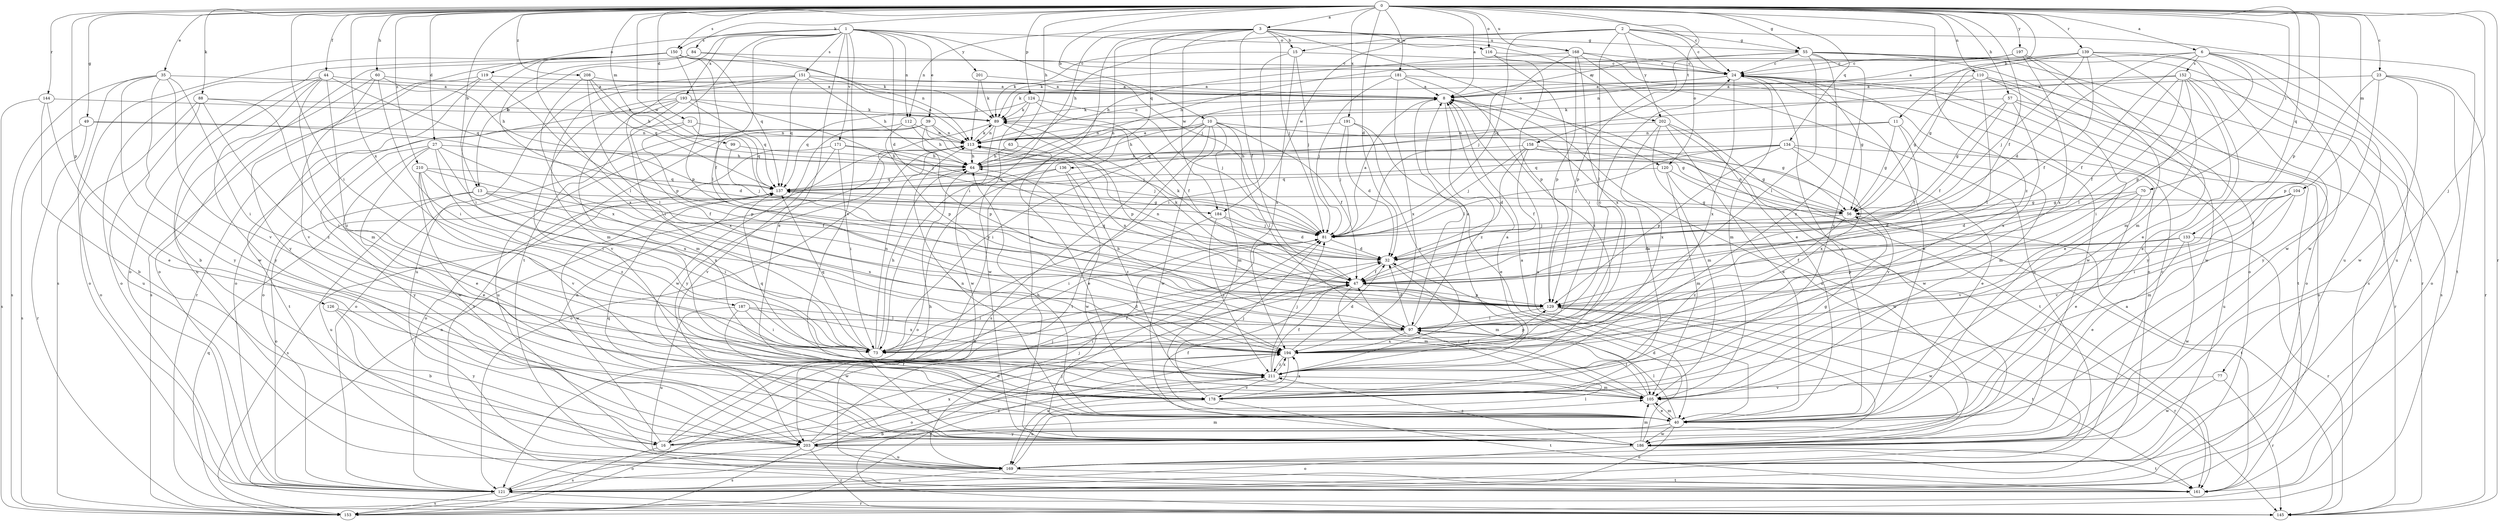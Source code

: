 strict digraph  {
0;
1;
2;
3;
6;
8;
10;
11;
13;
15;
16;
23;
24;
27;
31;
32;
35;
39;
40;
44;
47;
49;
55;
56;
57;
60;
63;
64;
70;
73;
77;
81;
84;
88;
89;
97;
99;
104;
105;
110;
112;
113;
116;
119;
120;
121;
124;
126;
129;
133;
134;
136;
137;
139;
144;
145;
150;
151;
152;
153;
158;
161;
168;
169;
171;
178;
181;
184;
186;
187;
191;
193;
194;
197;
201;
202;
203;
208;
210;
211;
0 -> 3  [label=a];
0 -> 6  [label=a];
0 -> 8  [label=a];
0 -> 10  [label=b];
0 -> 11  [label=b];
0 -> 13  [label=b];
0 -> 23  [label=c];
0 -> 24  [label=c];
0 -> 27  [label=d];
0 -> 31  [label=d];
0 -> 32  [label=d];
0 -> 35  [label=e];
0 -> 44  [label=f];
0 -> 47  [label=f];
0 -> 49  [label=g];
0 -> 55  [label=g];
0 -> 57  [label=h];
0 -> 60  [label=h];
0 -> 63  [label=h];
0 -> 70  [label=i];
0 -> 73  [label=i];
0 -> 77  [label=j];
0 -> 84  [label=k];
0 -> 88  [label=k];
0 -> 99  [label=m];
0 -> 104  [label=m];
0 -> 110  [label=n];
0 -> 116  [label=o];
0 -> 124  [label=p];
0 -> 126  [label=p];
0 -> 129  [label=p];
0 -> 133  [label=q];
0 -> 134  [label=q];
0 -> 139  [label=r];
0 -> 144  [label=r];
0 -> 145  [label=r];
0 -> 150  [label=s];
0 -> 158  [label=t];
0 -> 168  [label=u];
0 -> 181  [label=w];
0 -> 184  [label=w];
0 -> 187  [label=x];
0 -> 191  [label=x];
0 -> 197  [label=y];
0 -> 208  [label=z];
0 -> 210  [label=z];
0 -> 211  [label=z];
1 -> 13  [label=b];
1 -> 32  [label=d];
1 -> 39  [label=e];
1 -> 40  [label=e];
1 -> 81  [label=j];
1 -> 97  [label=l];
1 -> 112  [label=n];
1 -> 116  [label=o];
1 -> 119  [label=o];
1 -> 150  [label=s];
1 -> 151  [label=s];
1 -> 161  [label=t];
1 -> 171  [label=v];
1 -> 178  [label=v];
1 -> 193  [label=x];
1 -> 201  [label=y];
2 -> 15  [label=b];
2 -> 24  [label=c];
2 -> 55  [label=g];
2 -> 64  [label=h];
2 -> 81  [label=j];
2 -> 97  [label=l];
2 -> 120  [label=o];
2 -> 161  [label=t];
2 -> 184  [label=w];
2 -> 202  [label=y];
3 -> 15  [label=b];
3 -> 47  [label=f];
3 -> 55  [label=g];
3 -> 73  [label=i];
3 -> 81  [label=j];
3 -> 112  [label=n];
3 -> 120  [label=o];
3 -> 136  [label=q];
3 -> 168  [label=u];
3 -> 184  [label=w];
3 -> 186  [label=w];
3 -> 202  [label=y];
3 -> 203  [label=y];
6 -> 8  [label=a];
6 -> 32  [label=d];
6 -> 47  [label=f];
6 -> 129  [label=p];
6 -> 152  [label=s];
6 -> 161  [label=t];
6 -> 169  [label=u];
6 -> 186  [label=w];
8 -> 89  [label=k];
8 -> 97  [label=l];
8 -> 169  [label=u];
8 -> 211  [label=z];
10 -> 47  [label=f];
10 -> 56  [label=g];
10 -> 64  [label=h];
10 -> 73  [label=i];
10 -> 97  [label=l];
10 -> 105  [label=m];
10 -> 113  [label=n];
10 -> 153  [label=s];
10 -> 161  [label=t];
10 -> 186  [label=w];
11 -> 47  [label=f];
11 -> 56  [label=g];
11 -> 105  [label=m];
11 -> 113  [label=n];
11 -> 137  [label=q];
13 -> 56  [label=g];
13 -> 73  [label=i];
13 -> 121  [label=o];
13 -> 169  [label=u];
13 -> 194  [label=x];
15 -> 24  [label=c];
15 -> 73  [label=i];
15 -> 81  [label=j];
15 -> 89  [label=k];
15 -> 194  [label=x];
16 -> 8  [label=a];
16 -> 47  [label=f];
16 -> 64  [label=h];
16 -> 113  [label=n];
16 -> 153  [label=s];
16 -> 211  [label=z];
23 -> 8  [label=a];
23 -> 121  [label=o];
23 -> 129  [label=p];
23 -> 145  [label=r];
23 -> 186  [label=w];
23 -> 203  [label=y];
24 -> 8  [label=a];
24 -> 40  [label=e];
24 -> 56  [label=g];
24 -> 105  [label=m];
24 -> 113  [label=n];
24 -> 161  [label=t];
24 -> 186  [label=w];
24 -> 194  [label=x];
27 -> 40  [label=e];
27 -> 47  [label=f];
27 -> 64  [label=h];
27 -> 73  [label=i];
27 -> 186  [label=w];
27 -> 194  [label=x];
27 -> 203  [label=y];
31 -> 113  [label=n];
31 -> 129  [label=p];
31 -> 137  [label=q];
31 -> 161  [label=t];
32 -> 47  [label=f];
32 -> 89  [label=k];
32 -> 105  [label=m];
32 -> 137  [label=q];
35 -> 8  [label=a];
35 -> 73  [label=i];
35 -> 121  [label=o];
35 -> 153  [label=s];
35 -> 178  [label=v];
35 -> 186  [label=w];
35 -> 203  [label=y];
39 -> 56  [label=g];
39 -> 81  [label=j];
39 -> 113  [label=n];
39 -> 129  [label=p];
39 -> 161  [label=t];
39 -> 169  [label=u];
39 -> 186  [label=w];
40 -> 8  [label=a];
40 -> 16  [label=b];
40 -> 24  [label=c];
40 -> 47  [label=f];
40 -> 64  [label=h];
40 -> 97  [label=l];
40 -> 105  [label=m];
40 -> 113  [label=n];
40 -> 121  [label=o];
40 -> 186  [label=w];
40 -> 203  [label=y];
44 -> 8  [label=a];
44 -> 105  [label=m];
44 -> 121  [label=o];
44 -> 137  [label=q];
44 -> 169  [label=u];
44 -> 203  [label=y];
44 -> 211  [label=z];
47 -> 89  [label=k];
47 -> 105  [label=m];
47 -> 113  [label=n];
47 -> 129  [label=p];
49 -> 32  [label=d];
49 -> 113  [label=n];
49 -> 145  [label=r];
49 -> 153  [label=s];
55 -> 24  [label=c];
55 -> 64  [label=h];
55 -> 97  [label=l];
55 -> 121  [label=o];
55 -> 129  [label=p];
55 -> 145  [label=r];
55 -> 153  [label=s];
55 -> 178  [label=v];
55 -> 211  [label=z];
56 -> 81  [label=j];
56 -> 113  [label=n];
56 -> 161  [label=t];
56 -> 211  [label=z];
57 -> 47  [label=f];
57 -> 56  [label=g];
57 -> 89  [label=k];
57 -> 121  [label=o];
57 -> 145  [label=r];
57 -> 194  [label=x];
60 -> 8  [label=a];
60 -> 16  [label=b];
60 -> 64  [label=h];
60 -> 73  [label=i];
60 -> 178  [label=v];
63 -> 40  [label=e];
63 -> 64  [label=h];
64 -> 8  [label=a];
64 -> 137  [label=q];
70 -> 32  [label=d];
70 -> 40  [label=e];
70 -> 56  [label=g];
70 -> 178  [label=v];
73 -> 32  [label=d];
73 -> 47  [label=f];
73 -> 64  [label=h];
73 -> 113  [label=n];
73 -> 137  [label=q];
77 -> 145  [label=r];
77 -> 178  [label=v];
77 -> 186  [label=w];
81 -> 8  [label=a];
81 -> 16  [label=b];
81 -> 32  [label=d];
84 -> 24  [label=c];
84 -> 113  [label=n];
84 -> 121  [label=o];
84 -> 194  [label=x];
88 -> 73  [label=i];
88 -> 89  [label=k];
88 -> 121  [label=o];
88 -> 169  [label=u];
88 -> 211  [label=z];
89 -> 113  [label=n];
89 -> 129  [label=p];
89 -> 186  [label=w];
89 -> 203  [label=y];
97 -> 8  [label=a];
97 -> 24  [label=c];
97 -> 32  [label=d];
97 -> 64  [label=h];
97 -> 73  [label=i];
97 -> 194  [label=x];
99 -> 64  [label=h];
99 -> 81  [label=j];
104 -> 32  [label=d];
104 -> 56  [label=g];
104 -> 73  [label=i];
104 -> 105  [label=m];
104 -> 178  [label=v];
105 -> 40  [label=e];
105 -> 47  [label=f];
105 -> 97  [label=l];
110 -> 8  [label=a];
110 -> 40  [label=e];
110 -> 56  [label=g];
110 -> 97  [label=l];
110 -> 121  [label=o];
110 -> 186  [label=w];
112 -> 64  [label=h];
112 -> 113  [label=n];
112 -> 121  [label=o];
112 -> 129  [label=p];
113 -> 64  [label=h];
113 -> 89  [label=k];
113 -> 121  [label=o];
116 -> 24  [label=c];
116 -> 73  [label=i];
116 -> 129  [label=p];
119 -> 8  [label=a];
119 -> 121  [label=o];
119 -> 129  [label=p];
119 -> 145  [label=r];
119 -> 153  [label=s];
120 -> 105  [label=m];
120 -> 137  [label=q];
120 -> 161  [label=t];
120 -> 186  [label=w];
121 -> 32  [label=d];
121 -> 145  [label=r];
121 -> 153  [label=s];
124 -> 47  [label=f];
124 -> 81  [label=j];
124 -> 89  [label=k];
124 -> 137  [label=q];
124 -> 186  [label=w];
126 -> 16  [label=b];
126 -> 97  [label=l];
126 -> 203  [label=y];
129 -> 97  [label=l];
129 -> 113  [label=n];
129 -> 145  [label=r];
129 -> 161  [label=t];
129 -> 186  [label=w];
133 -> 32  [label=d];
133 -> 40  [label=e];
133 -> 47  [label=f];
133 -> 129  [label=p];
133 -> 145  [label=r];
133 -> 186  [label=w];
134 -> 40  [label=e];
134 -> 64  [label=h];
134 -> 81  [label=j];
134 -> 129  [label=p];
134 -> 137  [label=q];
134 -> 169  [label=u];
134 -> 194  [label=x];
136 -> 121  [label=o];
136 -> 137  [label=q];
136 -> 186  [label=w];
136 -> 211  [label=z];
137 -> 56  [label=g];
137 -> 153  [label=s];
137 -> 186  [label=w];
139 -> 24  [label=c];
139 -> 47  [label=f];
139 -> 56  [label=g];
139 -> 81  [label=j];
139 -> 105  [label=m];
139 -> 113  [label=n];
139 -> 169  [label=u];
139 -> 186  [label=w];
144 -> 16  [label=b];
144 -> 40  [label=e];
144 -> 89  [label=k];
144 -> 153  [label=s];
145 -> 8  [label=a];
145 -> 81  [label=j];
145 -> 113  [label=n];
150 -> 24  [label=c];
150 -> 47  [label=f];
150 -> 73  [label=i];
150 -> 89  [label=k];
150 -> 97  [label=l];
150 -> 121  [label=o];
150 -> 129  [label=p];
150 -> 137  [label=q];
150 -> 153  [label=s];
150 -> 203  [label=y];
151 -> 8  [label=a];
151 -> 64  [label=h];
151 -> 73  [label=i];
151 -> 105  [label=m];
151 -> 113  [label=n];
151 -> 137  [label=q];
151 -> 169  [label=u];
152 -> 8  [label=a];
152 -> 40  [label=e];
152 -> 47  [label=f];
152 -> 73  [label=i];
152 -> 97  [label=l];
152 -> 137  [label=q];
152 -> 153  [label=s];
152 -> 203  [label=y];
153 -> 137  [label=q];
153 -> 194  [label=x];
158 -> 32  [label=d];
158 -> 47  [label=f];
158 -> 56  [label=g];
158 -> 64  [label=h];
158 -> 81  [label=j];
158 -> 178  [label=v];
168 -> 24  [label=c];
168 -> 40  [label=e];
168 -> 64  [label=h];
168 -> 81  [label=j];
168 -> 121  [label=o];
168 -> 129  [label=p];
168 -> 194  [label=x];
169 -> 24  [label=c];
169 -> 81  [label=j];
169 -> 97  [label=l];
169 -> 121  [label=o];
169 -> 161  [label=t];
171 -> 64  [label=h];
171 -> 73  [label=i];
171 -> 81  [label=j];
171 -> 121  [label=o];
171 -> 178  [label=v];
178 -> 8  [label=a];
178 -> 56  [label=g];
178 -> 81  [label=j];
178 -> 161  [label=t];
178 -> 169  [label=u];
178 -> 194  [label=x];
181 -> 8  [label=a];
181 -> 81  [label=j];
181 -> 89  [label=k];
181 -> 169  [label=u];
181 -> 194  [label=x];
181 -> 211  [label=z];
184 -> 32  [label=d];
184 -> 73  [label=i];
184 -> 81  [label=j];
184 -> 211  [label=z];
186 -> 32  [label=d];
186 -> 105  [label=m];
186 -> 121  [label=o];
186 -> 137  [label=q];
186 -> 161  [label=t];
186 -> 211  [label=z];
187 -> 73  [label=i];
187 -> 97  [label=l];
187 -> 169  [label=u];
187 -> 186  [label=w];
187 -> 194  [label=x];
191 -> 32  [label=d];
191 -> 40  [label=e];
191 -> 81  [label=j];
191 -> 113  [label=n];
191 -> 211  [label=z];
193 -> 81  [label=j];
193 -> 89  [label=k];
193 -> 105  [label=m];
193 -> 121  [label=o];
193 -> 137  [label=q];
193 -> 178  [label=v];
193 -> 194  [label=x];
194 -> 32  [label=d];
194 -> 121  [label=o];
194 -> 129  [label=p];
194 -> 169  [label=u];
194 -> 211  [label=z];
197 -> 8  [label=a];
197 -> 24  [label=c];
197 -> 40  [label=e];
197 -> 89  [label=k];
197 -> 105  [label=m];
197 -> 194  [label=x];
201 -> 8  [label=a];
201 -> 89  [label=k];
201 -> 113  [label=n];
202 -> 40  [label=e];
202 -> 105  [label=m];
202 -> 113  [label=n];
202 -> 161  [label=t];
202 -> 186  [label=w];
202 -> 194  [label=x];
203 -> 81  [label=j];
203 -> 105  [label=m];
203 -> 121  [label=o];
203 -> 145  [label=r];
203 -> 153  [label=s];
203 -> 169  [label=u];
203 -> 194  [label=x];
203 -> 211  [label=z];
208 -> 8  [label=a];
208 -> 64  [label=h];
208 -> 97  [label=l];
208 -> 137  [label=q];
208 -> 194  [label=x];
210 -> 40  [label=e];
210 -> 47  [label=f];
210 -> 137  [label=q];
210 -> 178  [label=v];
210 -> 194  [label=x];
210 -> 211  [label=z];
211 -> 8  [label=a];
211 -> 47  [label=f];
211 -> 81  [label=j];
211 -> 105  [label=m];
211 -> 137  [label=q];
211 -> 178  [label=v];
211 -> 194  [label=x];
}
